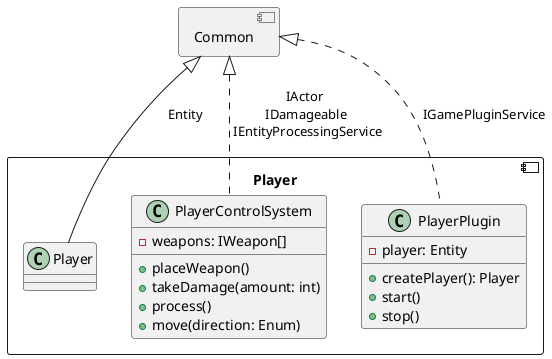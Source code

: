 @startuml
component Common {
}

component Player {
    class Player {
    }

    class PlayerControlSystem {
    - weapons: IWeapon[]
    + placeWeapon()
    + takeDamage(amount: int)
    + process()
    + move(direction: Enum)
    }

    class PlayerPlugin {
    - player: Entity
    + createPlayer(): Player
    + start()
    + stop()
    }

    skinparam SequenceMessageAlign center
    Common <|-- Player.Player: Entity
    Common <|.. Player.PlayerControlSystem: IActor \n IDamageable \n IEntityProcessingService
    Common <|.. Player.PlayerPlugin: IGamePluginService
}



@enduml